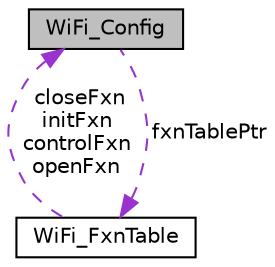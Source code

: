digraph "WiFi_Config"
{
  edge [fontname="Helvetica",fontsize="10",labelfontname="Helvetica",labelfontsize="10"];
  node [fontname="Helvetica",fontsize="10",shape=record];
  Node1 [label="WiFi_Config",height=0.2,width=0.4,color="black", fillcolor="grey75", style="filled", fontcolor="black"];
  Node2 -> Node1 [dir="back",color="darkorchid3",fontsize="10",style="dashed",label=" fxnTablePtr" ,fontname="Helvetica"];
  Node2 [label="WiFi_FxnTable",height=0.2,width=0.4,color="black", fillcolor="white", style="filled",URL="$struct_wi_fi___fxn_table.html",tooltip="The definition of a WiFi function table that contains the required set of functions to control a spec..."];
  Node1 -> Node2 [dir="back",color="darkorchid3",fontsize="10",style="dashed",label=" closeFxn\ninitFxn\ncontrolFxn\nopenFxn" ,fontname="Helvetica"];
}

